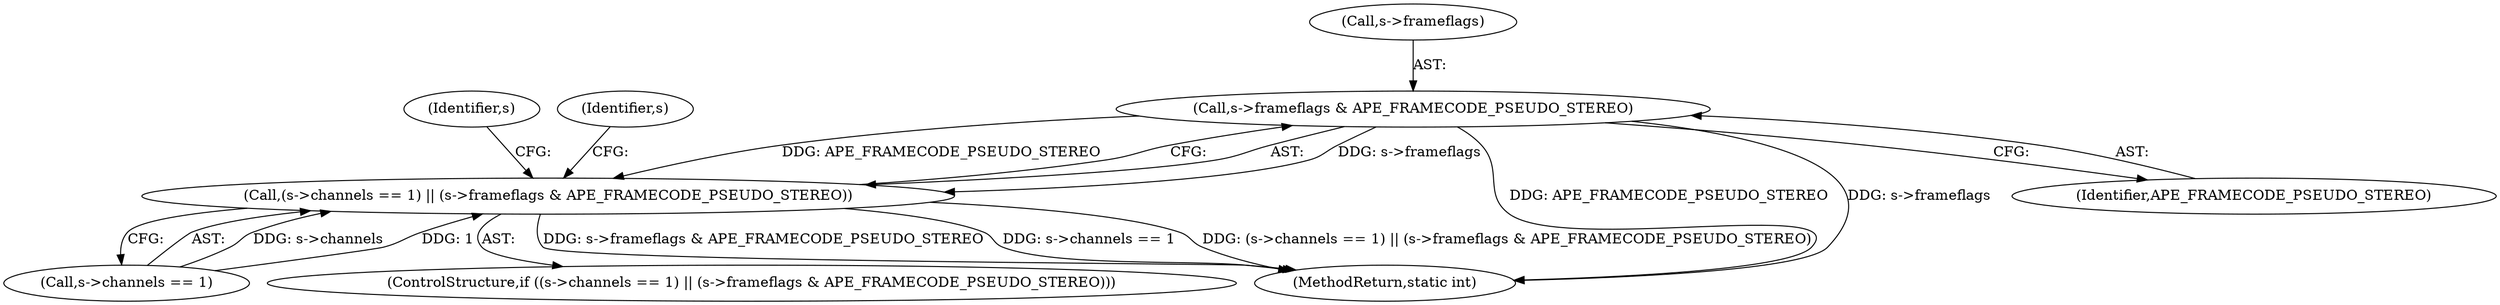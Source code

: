 digraph "0_FFmpeg_ba4beaf6149f7241c8bd85fe853318c2f6837ad0@pointer" {
"1000531" [label="(Call,s->frameflags & APE_FRAMECODE_PSEUDO_STEREO)"];
"1000525" [label="(Call,(s->channels == 1) || (s->frameflags & APE_FRAMECODE_PSEUDO_STEREO))"];
"1000532" [label="(Call,s->frameflags)"];
"1000524" [label="(ControlStructure,if ((s->channels == 1) || (s->frameflags & APE_FRAMECODE_PSEUDO_STEREO)))"];
"1000531" [label="(Call,s->frameflags & APE_FRAMECODE_PSEUDO_STEREO)"];
"1000719" [label="(MethodReturn,static int)"];
"1000541" [label="(Identifier,s)"];
"1000535" [label="(Identifier,APE_FRAMECODE_PSEUDO_STEREO)"];
"1000526" [label="(Call,s->channels == 1)"];
"1000525" [label="(Call,(s->channels == 1) || (s->frameflags & APE_FRAMECODE_PSEUDO_STEREO))"];
"1000537" [label="(Identifier,s)"];
"1000531" -> "1000525"  [label="AST: "];
"1000531" -> "1000535"  [label="CFG: "];
"1000532" -> "1000531"  [label="AST: "];
"1000535" -> "1000531"  [label="AST: "];
"1000525" -> "1000531"  [label="CFG: "];
"1000531" -> "1000719"  [label="DDG: APE_FRAMECODE_PSEUDO_STEREO"];
"1000531" -> "1000719"  [label="DDG: s->frameflags"];
"1000531" -> "1000525"  [label="DDG: s->frameflags"];
"1000531" -> "1000525"  [label="DDG: APE_FRAMECODE_PSEUDO_STEREO"];
"1000525" -> "1000524"  [label="AST: "];
"1000525" -> "1000526"  [label="CFG: "];
"1000526" -> "1000525"  [label="AST: "];
"1000537" -> "1000525"  [label="CFG: "];
"1000541" -> "1000525"  [label="CFG: "];
"1000525" -> "1000719"  [label="DDG: (s->channels == 1) || (s->frameflags & APE_FRAMECODE_PSEUDO_STEREO)"];
"1000525" -> "1000719"  [label="DDG: s->frameflags & APE_FRAMECODE_PSEUDO_STEREO"];
"1000525" -> "1000719"  [label="DDG: s->channels == 1"];
"1000526" -> "1000525"  [label="DDG: s->channels"];
"1000526" -> "1000525"  [label="DDG: 1"];
}
